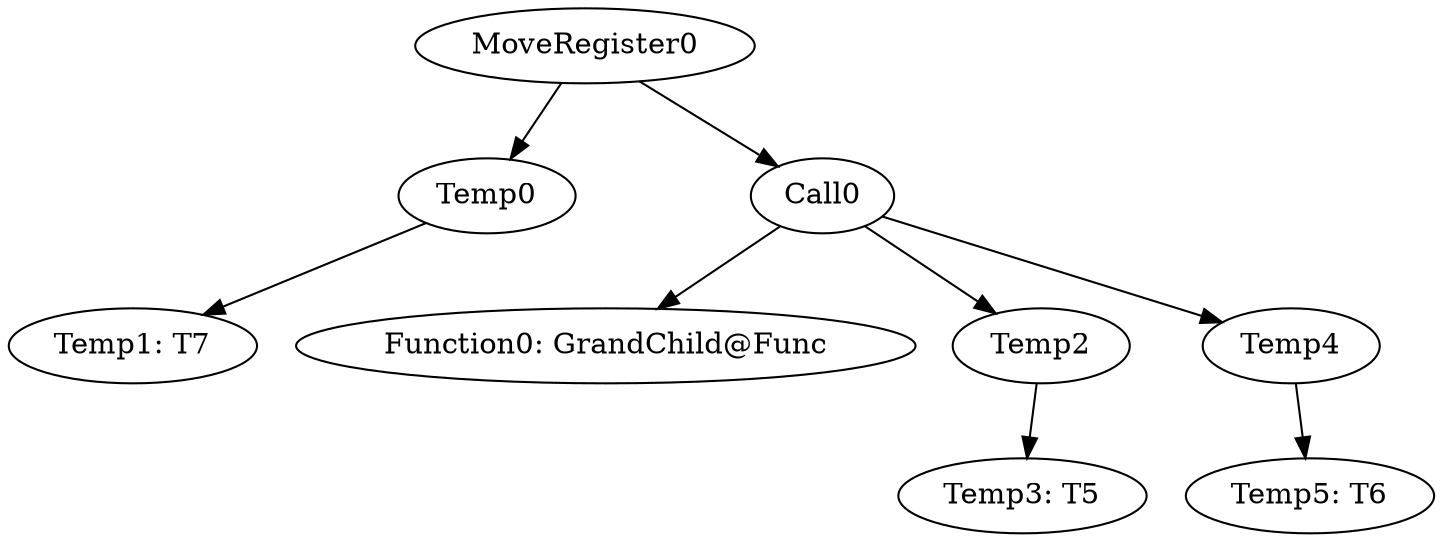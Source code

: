 digraph {
	ordering = out;
	Temp0 -> "Temp1: T7";
	Temp2 -> "Temp3: T5";
	MoveRegister0 -> Temp0;
	MoveRegister0 -> Call0;
	Temp4 -> "Temp5: T6";
	Call0 -> "Function0: GrandChild@Func";
	Call0 -> Temp2;
	Call0 -> Temp4;
}

